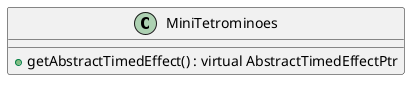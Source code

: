 /' authors Ernest Jonas Rafaou '/

@startuml (id=MiniTetrominoes)

class MiniTetrominoes {

    + getAbstractTimedEffect() : virtual AbstractTimedEffectPtr

}

@enduml
